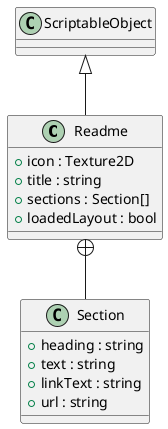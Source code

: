 @startuml
class Readme {
    + icon : Texture2D
    + title : string
    + sections : Section[]
    + loadedLayout : bool
}
class Section {
    + heading : string
    + text : string
    + linkText : string
    + url : string
}
ScriptableObject <|-- Readme
Readme +-- Section
@enduml
